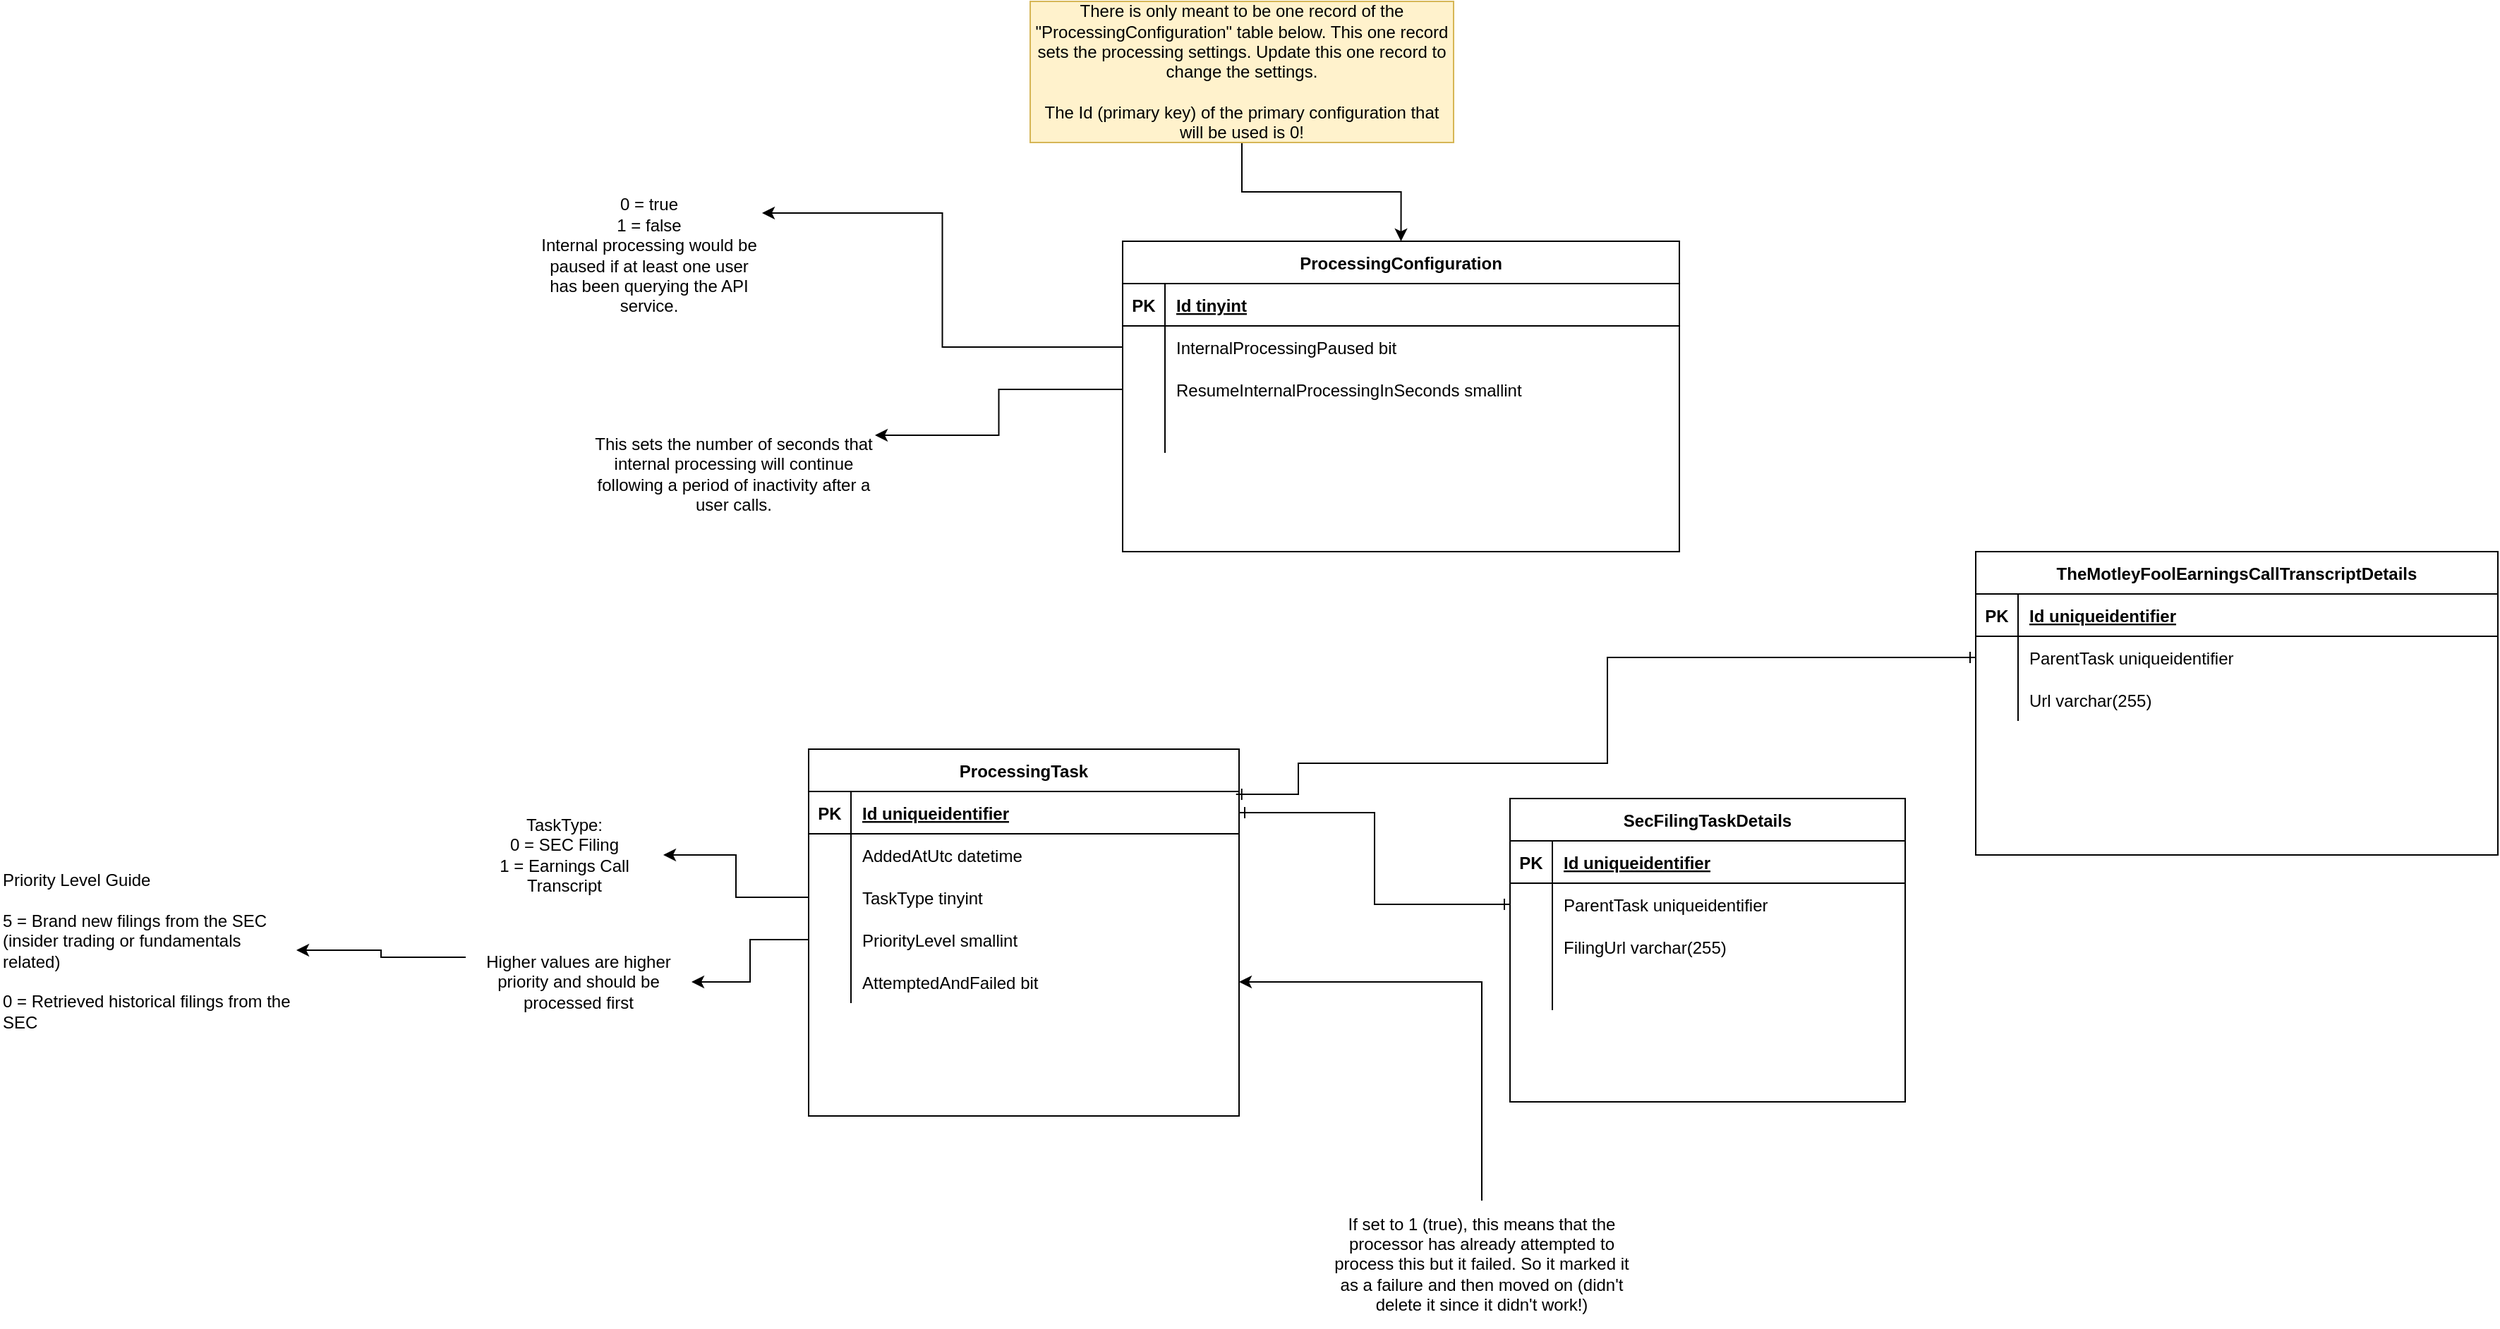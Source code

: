 <mxfile version="14.8.4" type="device"><diagram id="chCrNx0id62vPnrjSGK8" name="Processing"><mxGraphModel dx="1852" dy="1814" grid="1" gridSize="10" guides="1" tooltips="1" connect="1" arrows="1" fold="1" page="1" pageScale="1" pageWidth="850" pageHeight="1100" math="0" shadow="0"><root><mxCell id="0"/><mxCell id="1" parent="0"/><mxCell id="JX-lbbVhDs74iI9ARO3D-1" value="ProcessingTask" style="shape=table;startSize=30;container=1;collapsible=1;childLayout=tableLayout;fixedRows=1;rowLines=0;fontStyle=1;align=center;resizeLast=1;" parent="1" vertex="1"><mxGeometry x="273" y="180" width="305" height="260" as="geometry"/></mxCell><mxCell id="JX-lbbVhDs74iI9ARO3D-2" value="" style="shape=partialRectangle;collapsible=0;dropTarget=0;pointerEvents=0;fillColor=none;top=0;left=0;bottom=1;right=0;points=[[0,0.5],[1,0.5]];portConstraint=eastwest;" parent="JX-lbbVhDs74iI9ARO3D-1" vertex="1"><mxGeometry y="30" width="305" height="30" as="geometry"/></mxCell><mxCell id="JX-lbbVhDs74iI9ARO3D-3" value="PK" style="shape=partialRectangle;connectable=0;fillColor=none;top=0;left=0;bottom=0;right=0;fontStyle=1;overflow=hidden;" parent="JX-lbbVhDs74iI9ARO3D-2" vertex="1"><mxGeometry width="30" height="30" as="geometry"/></mxCell><mxCell id="JX-lbbVhDs74iI9ARO3D-4" value="Id uniqueidentifier" style="shape=partialRectangle;connectable=0;fillColor=none;top=0;left=0;bottom=0;right=0;align=left;spacingLeft=6;fontStyle=5;overflow=hidden;" parent="JX-lbbVhDs74iI9ARO3D-2" vertex="1"><mxGeometry x="30" width="275" height="30" as="geometry"/></mxCell><mxCell id="JX-lbbVhDs74iI9ARO3D-5" value="" style="shape=partialRectangle;collapsible=0;dropTarget=0;pointerEvents=0;fillColor=none;top=0;left=0;bottom=0;right=0;points=[[0,0.5],[1,0.5]];portConstraint=eastwest;" parent="JX-lbbVhDs74iI9ARO3D-1" vertex="1"><mxGeometry y="60" width="305" height="30" as="geometry"/></mxCell><mxCell id="JX-lbbVhDs74iI9ARO3D-6" value="" style="shape=partialRectangle;connectable=0;fillColor=none;top=0;left=0;bottom=0;right=0;editable=1;overflow=hidden;" parent="JX-lbbVhDs74iI9ARO3D-5" vertex="1"><mxGeometry width="30" height="30" as="geometry"/></mxCell><mxCell id="JX-lbbVhDs74iI9ARO3D-7" value="AddedAtUtc datetime" style="shape=partialRectangle;connectable=0;fillColor=none;top=0;left=0;bottom=0;right=0;align=left;spacingLeft=6;overflow=hidden;" parent="JX-lbbVhDs74iI9ARO3D-5" vertex="1"><mxGeometry x="30" width="275" height="30" as="geometry"/></mxCell><mxCell id="JX-lbbVhDs74iI9ARO3D-8" value="" style="shape=partialRectangle;collapsible=0;dropTarget=0;pointerEvents=0;fillColor=none;top=0;left=0;bottom=0;right=0;points=[[0,0.5],[1,0.5]];portConstraint=eastwest;" parent="JX-lbbVhDs74iI9ARO3D-1" vertex="1"><mxGeometry y="90" width="305" height="30" as="geometry"/></mxCell><mxCell id="JX-lbbVhDs74iI9ARO3D-9" value="" style="shape=partialRectangle;connectable=0;fillColor=none;top=0;left=0;bottom=0;right=0;editable=1;overflow=hidden;" parent="JX-lbbVhDs74iI9ARO3D-8" vertex="1"><mxGeometry width="30" height="30" as="geometry"/></mxCell><mxCell id="JX-lbbVhDs74iI9ARO3D-10" value="TaskType tinyint" style="shape=partialRectangle;connectable=0;fillColor=none;top=0;left=0;bottom=0;right=0;align=left;spacingLeft=6;overflow=hidden;" parent="JX-lbbVhDs74iI9ARO3D-8" vertex="1"><mxGeometry x="30" width="275" height="30" as="geometry"/></mxCell><mxCell id="JX-lbbVhDs74iI9ARO3D-11" value="" style="shape=partialRectangle;collapsible=0;dropTarget=0;pointerEvents=0;fillColor=none;top=0;left=0;bottom=0;right=0;points=[[0,0.5],[1,0.5]];portConstraint=eastwest;" parent="JX-lbbVhDs74iI9ARO3D-1" vertex="1"><mxGeometry y="120" width="305" height="30" as="geometry"/></mxCell><mxCell id="JX-lbbVhDs74iI9ARO3D-12" value="" style="shape=partialRectangle;connectable=0;fillColor=none;top=0;left=0;bottom=0;right=0;editable=1;overflow=hidden;" parent="JX-lbbVhDs74iI9ARO3D-11" vertex="1"><mxGeometry width="30" height="30" as="geometry"/></mxCell><mxCell id="JX-lbbVhDs74iI9ARO3D-13" value="PriorityLevel smallint" style="shape=partialRectangle;connectable=0;fillColor=none;top=0;left=0;bottom=0;right=0;align=left;spacingLeft=6;overflow=hidden;" parent="JX-lbbVhDs74iI9ARO3D-11" vertex="1"><mxGeometry x="30" width="275" height="30" as="geometry"/></mxCell><mxCell id="4m9gpRlX5IpYeLhZKfBT-1" style="shape=partialRectangle;collapsible=0;dropTarget=0;pointerEvents=0;fillColor=none;top=0;left=0;bottom=0;right=0;points=[[0,0.5],[1,0.5]];portConstraint=eastwest;" parent="JX-lbbVhDs74iI9ARO3D-1" vertex="1"><mxGeometry y="150" width="305" height="30" as="geometry"/></mxCell><mxCell id="4m9gpRlX5IpYeLhZKfBT-2" style="shape=partialRectangle;connectable=0;fillColor=none;top=0;left=0;bottom=0;right=0;editable=1;overflow=hidden;" parent="4m9gpRlX5IpYeLhZKfBT-1" vertex="1"><mxGeometry width="30" height="30" as="geometry"/></mxCell><mxCell id="4m9gpRlX5IpYeLhZKfBT-3" value="AttemptedAndFailed bit" style="shape=partialRectangle;connectable=0;fillColor=none;top=0;left=0;bottom=0;right=0;align=left;spacingLeft=6;overflow=hidden;" parent="4m9gpRlX5IpYeLhZKfBT-1" vertex="1"><mxGeometry x="30" width="275" height="30" as="geometry"/></mxCell><mxCell id="JX-lbbVhDs74iI9ARO3D-14" value="TaskType:&lt;br&gt;0 = SEC Filing&lt;br&gt;1 = Earnings Call Transcript" style="text;html=1;strokeColor=none;fillColor=none;align=center;verticalAlign=middle;whiteSpace=wrap;rounded=0;" parent="1" vertex="1"><mxGeometry x="30" y="220" width="140" height="70" as="geometry"/></mxCell><mxCell id="JX-lbbVhDs74iI9ARO3D-15" style="edgeStyle=orthogonalEdgeStyle;rounded=0;orthogonalLoop=1;jettySize=auto;html=1;exitX=0;exitY=0.5;exitDx=0;exitDy=0;entryX=1;entryY=0.5;entryDx=0;entryDy=0;" parent="1" source="JX-lbbVhDs74iI9ARO3D-8" target="JX-lbbVhDs74iI9ARO3D-14" edge="1"><mxGeometry relative="1" as="geometry"/></mxCell><mxCell id="JX-lbbVhDs74iI9ARO3D-16" value="SecFilingTaskDetails" style="shape=table;startSize=30;container=1;collapsible=1;childLayout=tableLayout;fixedRows=1;rowLines=0;fontStyle=1;align=center;resizeLast=1;" parent="1" vertex="1"><mxGeometry x="770" y="215" width="280" height="215" as="geometry"/></mxCell><mxCell id="JX-lbbVhDs74iI9ARO3D-17" value="" style="shape=partialRectangle;collapsible=0;dropTarget=0;pointerEvents=0;fillColor=none;top=0;left=0;bottom=1;right=0;points=[[0,0.5],[1,0.5]];portConstraint=eastwest;" parent="JX-lbbVhDs74iI9ARO3D-16" vertex="1"><mxGeometry y="30" width="280" height="30" as="geometry"/></mxCell><mxCell id="JX-lbbVhDs74iI9ARO3D-18" value="PK" style="shape=partialRectangle;connectable=0;fillColor=none;top=0;left=0;bottom=0;right=0;fontStyle=1;overflow=hidden;" parent="JX-lbbVhDs74iI9ARO3D-17" vertex="1"><mxGeometry width="30" height="30" as="geometry"/></mxCell><mxCell id="JX-lbbVhDs74iI9ARO3D-19" value="Id uniqueidentifier" style="shape=partialRectangle;connectable=0;fillColor=none;top=0;left=0;bottom=0;right=0;align=left;spacingLeft=6;fontStyle=5;overflow=hidden;" parent="JX-lbbVhDs74iI9ARO3D-17" vertex="1"><mxGeometry x="30" width="250" height="30" as="geometry"/></mxCell><mxCell id="JX-lbbVhDs74iI9ARO3D-20" value="" style="shape=partialRectangle;collapsible=0;dropTarget=0;pointerEvents=0;fillColor=none;top=0;left=0;bottom=0;right=0;points=[[0,0.5],[1,0.5]];portConstraint=eastwest;" parent="JX-lbbVhDs74iI9ARO3D-16" vertex="1"><mxGeometry y="60" width="280" height="30" as="geometry"/></mxCell><mxCell id="JX-lbbVhDs74iI9ARO3D-21" value="" style="shape=partialRectangle;connectable=0;fillColor=none;top=0;left=0;bottom=0;right=0;editable=1;overflow=hidden;" parent="JX-lbbVhDs74iI9ARO3D-20" vertex="1"><mxGeometry width="30" height="30" as="geometry"/></mxCell><mxCell id="JX-lbbVhDs74iI9ARO3D-22" value="ParentTask uniqueidentifier" style="shape=partialRectangle;connectable=0;fillColor=none;top=0;left=0;bottom=0;right=0;align=left;spacingLeft=6;overflow=hidden;" parent="JX-lbbVhDs74iI9ARO3D-20" vertex="1"><mxGeometry x="30" width="250" height="30" as="geometry"/></mxCell><mxCell id="JX-lbbVhDs74iI9ARO3D-23" value="" style="shape=partialRectangle;collapsible=0;dropTarget=0;pointerEvents=0;fillColor=none;top=0;left=0;bottom=0;right=0;points=[[0,0.5],[1,0.5]];portConstraint=eastwest;" parent="JX-lbbVhDs74iI9ARO3D-16" vertex="1"><mxGeometry y="90" width="280" height="30" as="geometry"/></mxCell><mxCell id="JX-lbbVhDs74iI9ARO3D-24" value="" style="shape=partialRectangle;connectable=0;fillColor=none;top=0;left=0;bottom=0;right=0;editable=1;overflow=hidden;" parent="JX-lbbVhDs74iI9ARO3D-23" vertex="1"><mxGeometry width="30" height="30" as="geometry"/></mxCell><mxCell id="JX-lbbVhDs74iI9ARO3D-25" value="FilingUrl varchar(255)" style="shape=partialRectangle;connectable=0;fillColor=none;top=0;left=0;bottom=0;right=0;align=left;spacingLeft=6;overflow=hidden;" parent="JX-lbbVhDs74iI9ARO3D-23" vertex="1"><mxGeometry x="30" width="250" height="30" as="geometry"/></mxCell><mxCell id="JX-lbbVhDs74iI9ARO3D-26" value="" style="shape=partialRectangle;collapsible=0;dropTarget=0;pointerEvents=0;fillColor=none;top=0;left=0;bottom=0;right=0;points=[[0,0.5],[1,0.5]];portConstraint=eastwest;" parent="JX-lbbVhDs74iI9ARO3D-16" vertex="1"><mxGeometry y="120" width="280" height="30" as="geometry"/></mxCell><mxCell id="JX-lbbVhDs74iI9ARO3D-27" value="" style="shape=partialRectangle;connectable=0;fillColor=none;top=0;left=0;bottom=0;right=0;editable=1;overflow=hidden;" parent="JX-lbbVhDs74iI9ARO3D-26" vertex="1"><mxGeometry width="30" height="30" as="geometry"/></mxCell><mxCell id="JX-lbbVhDs74iI9ARO3D-28" value="" style="shape=partialRectangle;connectable=0;fillColor=none;top=0;left=0;bottom=0;right=0;align=left;spacingLeft=6;overflow=hidden;" parent="JX-lbbVhDs74iI9ARO3D-26" vertex="1"><mxGeometry x="30" width="250" height="30" as="geometry"/></mxCell><mxCell id="O-Zg7cDEJFuEonpi_grE-2" style="edgeStyle=orthogonalEdgeStyle;rounded=0;orthogonalLoop=1;jettySize=auto;html=1;exitX=0;exitY=0.25;exitDx=0;exitDy=0;entryX=1;entryY=0.5;entryDx=0;entryDy=0;" parent="1" source="JX-lbbVhDs74iI9ARO3D-29" target="O-Zg7cDEJFuEonpi_grE-1" edge="1"><mxGeometry relative="1" as="geometry"/></mxCell><mxCell id="JX-lbbVhDs74iI9ARO3D-29" value="Higher values are higher priority and should be processed first" style="text;html=1;strokeColor=none;fillColor=none;align=center;verticalAlign=middle;whiteSpace=wrap;rounded=0;" parent="1" vertex="1"><mxGeometry x="30" y="310" width="160" height="70" as="geometry"/></mxCell><mxCell id="JX-lbbVhDs74iI9ARO3D-30" style="edgeStyle=orthogonalEdgeStyle;rounded=0;orthogonalLoop=1;jettySize=auto;html=1;exitX=0;exitY=0.5;exitDx=0;exitDy=0;entryX=1;entryY=0.5;entryDx=0;entryDy=0;" parent="1" source="JX-lbbVhDs74iI9ARO3D-11" target="JX-lbbVhDs74iI9ARO3D-29" edge="1"><mxGeometry relative="1" as="geometry"/></mxCell><mxCell id="JX-lbbVhDs74iI9ARO3D-31" style="edgeStyle=orthogonalEdgeStyle;rounded=0;orthogonalLoop=1;jettySize=auto;html=1;exitX=0;exitY=0.5;exitDx=0;exitDy=0;entryX=1;entryY=0.5;entryDx=0;entryDy=0;endArrow=ERone;endFill=0;startArrow=ERone;startFill=0;" parent="1" source="JX-lbbVhDs74iI9ARO3D-20" target="JX-lbbVhDs74iI9ARO3D-2" edge="1"><mxGeometry relative="1" as="geometry"/></mxCell><mxCell id="JX-lbbVhDs74iI9ARO3D-33" value="ProcessingConfiguration" style="shape=table;startSize=30;container=1;collapsible=1;childLayout=tableLayout;fixedRows=1;rowLines=0;fontStyle=1;align=center;resizeLast=1;" parent="1" vertex="1"><mxGeometry x="495.5" y="-180" width="394.5" height="220" as="geometry"/></mxCell><mxCell id="JX-lbbVhDs74iI9ARO3D-34" value="" style="shape=partialRectangle;collapsible=0;dropTarget=0;pointerEvents=0;fillColor=none;top=0;left=0;bottom=1;right=0;points=[[0,0.5],[1,0.5]];portConstraint=eastwest;" parent="JX-lbbVhDs74iI9ARO3D-33" vertex="1"><mxGeometry y="30" width="394.5" height="30" as="geometry"/></mxCell><mxCell id="JX-lbbVhDs74iI9ARO3D-35" value="PK" style="shape=partialRectangle;connectable=0;fillColor=none;top=0;left=0;bottom=0;right=0;fontStyle=1;overflow=hidden;" parent="JX-lbbVhDs74iI9ARO3D-34" vertex="1"><mxGeometry width="30" height="30" as="geometry"/></mxCell><mxCell id="JX-lbbVhDs74iI9ARO3D-36" value="Id tinyint" style="shape=partialRectangle;connectable=0;fillColor=none;top=0;left=0;bottom=0;right=0;align=left;spacingLeft=6;fontStyle=5;overflow=hidden;" parent="JX-lbbVhDs74iI9ARO3D-34" vertex="1"><mxGeometry x="30" width="364.5" height="30" as="geometry"/></mxCell><mxCell id="JX-lbbVhDs74iI9ARO3D-37" value="" style="shape=partialRectangle;collapsible=0;dropTarget=0;pointerEvents=0;fillColor=none;top=0;left=0;bottom=0;right=0;points=[[0,0.5],[1,0.5]];portConstraint=eastwest;" parent="JX-lbbVhDs74iI9ARO3D-33" vertex="1"><mxGeometry y="60" width="394.5" height="30" as="geometry"/></mxCell><mxCell id="JX-lbbVhDs74iI9ARO3D-38" value="" style="shape=partialRectangle;connectable=0;fillColor=none;top=0;left=0;bottom=0;right=0;editable=1;overflow=hidden;" parent="JX-lbbVhDs74iI9ARO3D-37" vertex="1"><mxGeometry width="30" height="30" as="geometry"/></mxCell><mxCell id="JX-lbbVhDs74iI9ARO3D-39" value="InternalProcessingPaused bit" style="shape=partialRectangle;connectable=0;fillColor=none;top=0;left=0;bottom=0;right=0;align=left;spacingLeft=6;overflow=hidden;" parent="JX-lbbVhDs74iI9ARO3D-37" vertex="1"><mxGeometry x="30" width="364.5" height="30" as="geometry"/></mxCell><mxCell id="JX-lbbVhDs74iI9ARO3D-40" value="" style="shape=partialRectangle;collapsible=0;dropTarget=0;pointerEvents=0;fillColor=none;top=0;left=0;bottom=0;right=0;points=[[0,0.5],[1,0.5]];portConstraint=eastwest;" parent="JX-lbbVhDs74iI9ARO3D-33" vertex="1"><mxGeometry y="90" width="394.5" height="30" as="geometry"/></mxCell><mxCell id="JX-lbbVhDs74iI9ARO3D-41" value="" style="shape=partialRectangle;connectable=0;fillColor=none;top=0;left=0;bottom=0;right=0;editable=1;overflow=hidden;" parent="JX-lbbVhDs74iI9ARO3D-40" vertex="1"><mxGeometry width="30" height="30" as="geometry"/></mxCell><mxCell id="JX-lbbVhDs74iI9ARO3D-42" value="ResumeInternalProcessingInSeconds smallint" style="shape=partialRectangle;connectable=0;fillColor=none;top=0;left=0;bottom=0;right=0;align=left;spacingLeft=6;overflow=hidden;" parent="JX-lbbVhDs74iI9ARO3D-40" vertex="1"><mxGeometry x="30" width="364.5" height="30" as="geometry"/></mxCell><mxCell id="JX-lbbVhDs74iI9ARO3D-43" value="" style="shape=partialRectangle;collapsible=0;dropTarget=0;pointerEvents=0;fillColor=none;top=0;left=0;bottom=0;right=0;points=[[0,0.5],[1,0.5]];portConstraint=eastwest;" parent="JX-lbbVhDs74iI9ARO3D-33" vertex="1"><mxGeometry y="120" width="394.5" height="30" as="geometry"/></mxCell><mxCell id="JX-lbbVhDs74iI9ARO3D-44" value="" style="shape=partialRectangle;connectable=0;fillColor=none;top=0;left=0;bottom=0;right=0;editable=1;overflow=hidden;" parent="JX-lbbVhDs74iI9ARO3D-43" vertex="1"><mxGeometry width="30" height="30" as="geometry"/></mxCell><mxCell id="JX-lbbVhDs74iI9ARO3D-45" value="" style="shape=partialRectangle;connectable=0;fillColor=none;top=0;left=0;bottom=0;right=0;align=left;spacingLeft=6;overflow=hidden;" parent="JX-lbbVhDs74iI9ARO3D-43" vertex="1"><mxGeometry x="30" width="364.5" height="30" as="geometry"/></mxCell><mxCell id="JX-lbbVhDs74iI9ARO3D-46" value="0 = true&lt;br&gt;1 = false&lt;br&gt;Internal processing would be paused if at least one user has been querying the API service." style="text;html=1;strokeColor=none;fillColor=none;align=center;verticalAlign=middle;whiteSpace=wrap;rounded=0;" parent="1" vertex="1"><mxGeometry x="80" y="-230" width="160" height="120" as="geometry"/></mxCell><mxCell id="JX-lbbVhDs74iI9ARO3D-47" style="edgeStyle=orthogonalEdgeStyle;rounded=0;orthogonalLoop=1;jettySize=auto;html=1;exitX=0;exitY=0.5;exitDx=0;exitDy=0;entryX=1;entryY=0.25;entryDx=0;entryDy=0;startArrow=none;startFill=0;endArrow=classic;endFill=1;" parent="1" source="JX-lbbVhDs74iI9ARO3D-37" target="JX-lbbVhDs74iI9ARO3D-46" edge="1"><mxGeometry relative="1" as="geometry"/></mxCell><mxCell id="JX-lbbVhDs74iI9ARO3D-48" value="This sets the number of seconds that internal processing will continue following a period of inactivity after a user calls." style="text;html=1;strokeColor=none;fillColor=none;align=center;verticalAlign=middle;whiteSpace=wrap;rounded=0;" parent="1" vertex="1"><mxGeometry x="120" y="-70" width="200" height="110" as="geometry"/></mxCell><mxCell id="JX-lbbVhDs74iI9ARO3D-49" style="edgeStyle=orthogonalEdgeStyle;rounded=0;orthogonalLoop=1;jettySize=auto;html=1;exitX=0;exitY=0.5;exitDx=0;exitDy=0;entryX=1;entryY=0.25;entryDx=0;entryDy=0;startArrow=none;startFill=0;endArrow=classic;endFill=1;" parent="1" source="JX-lbbVhDs74iI9ARO3D-40" target="JX-lbbVhDs74iI9ARO3D-48" edge="1"><mxGeometry relative="1" as="geometry"/></mxCell><mxCell id="JX-lbbVhDs74iI9ARO3D-51" style="edgeStyle=orthogonalEdgeStyle;rounded=0;orthogonalLoop=1;jettySize=auto;html=1;exitX=0.5;exitY=1;exitDx=0;exitDy=0;entryX=0.5;entryY=0;entryDx=0;entryDy=0;startArrow=none;startFill=0;endArrow=classic;endFill=1;" parent="1" source="JX-lbbVhDs74iI9ARO3D-50" target="JX-lbbVhDs74iI9ARO3D-33" edge="1"><mxGeometry relative="1" as="geometry"/></mxCell><mxCell id="JX-lbbVhDs74iI9ARO3D-50" value="There is only meant to be one record of the &quot;ProcessingConfiguration&quot; table below. This one record sets the processing settings. Update this one record to change the settings.&lt;br&gt;&lt;br&gt;The Id (primary key) of the primary configuration that will be used is 0!" style="text;html=1;strokeColor=#d6b656;fillColor=#fff2cc;align=center;verticalAlign=middle;whiteSpace=wrap;rounded=0;" parent="1" vertex="1"><mxGeometry x="430" y="-350" width="300" height="100" as="geometry"/></mxCell><mxCell id="O-Zg7cDEJFuEonpi_grE-1" value="Priority Level Guide&lt;br&gt;&lt;br&gt;5 = Brand new filings from the SEC (insider trading or fundamentals related)&lt;br&gt;&lt;br&gt;0 = Retrieved historical filings from the SEC" style="text;html=1;strokeColor=none;fillColor=none;align=left;verticalAlign=middle;whiteSpace=wrap;rounded=0;" parent="1" vertex="1"><mxGeometry x="-300" y="242.5" width="210" height="160" as="geometry"/></mxCell><mxCell id="4m9gpRlX5IpYeLhZKfBT-5" style="edgeStyle=orthogonalEdgeStyle;rounded=0;orthogonalLoop=1;jettySize=auto;html=1;exitX=0.5;exitY=0;exitDx=0;exitDy=0;entryX=1;entryY=0.5;entryDx=0;entryDy=0;" parent="1" source="4m9gpRlX5IpYeLhZKfBT-4" target="4m9gpRlX5IpYeLhZKfBT-1" edge="1"><mxGeometry relative="1" as="geometry"/></mxCell><mxCell id="4m9gpRlX5IpYeLhZKfBT-4" value="If set to 1 (true), this means that the processor has already attempted to process this but it failed. So it marked it as a failure and then moved on (didn't delete it since it didn't work!)" style="text;html=1;strokeColor=none;fillColor=none;align=center;verticalAlign=middle;whiteSpace=wrap;rounded=0;" parent="1" vertex="1"><mxGeometry x="640" y="500" width="220" height="90" as="geometry"/></mxCell><mxCell id="j5C4RTV23sw0mL-JJQir-1" value="TheMotleyFoolEarningsCallTranscriptDetails" style="shape=table;startSize=30;container=1;collapsible=1;childLayout=tableLayout;fixedRows=1;rowLines=0;fontStyle=1;align=center;resizeLast=1;" vertex="1" parent="1"><mxGeometry x="1100" y="40" width="370" height="215" as="geometry"/></mxCell><mxCell id="j5C4RTV23sw0mL-JJQir-2" value="" style="shape=partialRectangle;collapsible=0;dropTarget=0;pointerEvents=0;fillColor=none;top=0;left=0;bottom=1;right=0;points=[[0,0.5],[1,0.5]];portConstraint=eastwest;" vertex="1" parent="j5C4RTV23sw0mL-JJQir-1"><mxGeometry y="30" width="370" height="30" as="geometry"/></mxCell><mxCell id="j5C4RTV23sw0mL-JJQir-3" value="PK" style="shape=partialRectangle;connectable=0;fillColor=none;top=0;left=0;bottom=0;right=0;fontStyle=1;overflow=hidden;" vertex="1" parent="j5C4RTV23sw0mL-JJQir-2"><mxGeometry width="30" height="30" as="geometry"/></mxCell><mxCell id="j5C4RTV23sw0mL-JJQir-4" value="Id uniqueidentifier" style="shape=partialRectangle;connectable=0;fillColor=none;top=0;left=0;bottom=0;right=0;align=left;spacingLeft=6;fontStyle=5;overflow=hidden;" vertex="1" parent="j5C4RTV23sw0mL-JJQir-2"><mxGeometry x="30" width="340" height="30" as="geometry"/></mxCell><mxCell id="j5C4RTV23sw0mL-JJQir-5" value="" style="shape=partialRectangle;collapsible=0;dropTarget=0;pointerEvents=0;fillColor=none;top=0;left=0;bottom=0;right=0;points=[[0,0.5],[1,0.5]];portConstraint=eastwest;" vertex="1" parent="j5C4RTV23sw0mL-JJQir-1"><mxGeometry y="60" width="370" height="30" as="geometry"/></mxCell><mxCell id="j5C4RTV23sw0mL-JJQir-6" value="" style="shape=partialRectangle;connectable=0;fillColor=none;top=0;left=0;bottom=0;right=0;editable=1;overflow=hidden;" vertex="1" parent="j5C4RTV23sw0mL-JJQir-5"><mxGeometry width="30" height="30" as="geometry"/></mxCell><mxCell id="j5C4RTV23sw0mL-JJQir-7" value="ParentTask uniqueidentifier" style="shape=partialRectangle;connectable=0;fillColor=none;top=0;left=0;bottom=0;right=0;align=left;spacingLeft=6;overflow=hidden;" vertex="1" parent="j5C4RTV23sw0mL-JJQir-5"><mxGeometry x="30" width="340" height="30" as="geometry"/></mxCell><mxCell id="j5C4RTV23sw0mL-JJQir-8" value="" style="shape=partialRectangle;collapsible=0;dropTarget=0;pointerEvents=0;fillColor=none;top=0;left=0;bottom=0;right=0;points=[[0,0.5],[1,0.5]];portConstraint=eastwest;" vertex="1" parent="j5C4RTV23sw0mL-JJQir-1"><mxGeometry y="90" width="370" height="30" as="geometry"/></mxCell><mxCell id="j5C4RTV23sw0mL-JJQir-9" value="" style="shape=partialRectangle;connectable=0;fillColor=none;top=0;left=0;bottom=0;right=0;editable=1;overflow=hidden;" vertex="1" parent="j5C4RTV23sw0mL-JJQir-8"><mxGeometry width="30" height="30" as="geometry"/></mxCell><mxCell id="j5C4RTV23sw0mL-JJQir-10" value="Url varchar(255)" style="shape=partialRectangle;connectable=0;fillColor=none;top=0;left=0;bottom=0;right=0;align=left;spacingLeft=6;overflow=hidden;" vertex="1" parent="j5C4RTV23sw0mL-JJQir-8"><mxGeometry x="30" width="340" height="30" as="geometry"/></mxCell><mxCell id="j5C4RTV23sw0mL-JJQir-14" style="edgeStyle=orthogonalEdgeStyle;rounded=0;orthogonalLoop=1;jettySize=auto;html=1;exitX=0;exitY=0.5;exitDx=0;exitDy=0;entryX=0.993;entryY=0.067;entryDx=0;entryDy=0;entryPerimeter=0;endArrow=ERone;endFill=0;startArrow=ERone;startFill=0;" edge="1" parent="1" source="j5C4RTV23sw0mL-JJQir-5" target="JX-lbbVhDs74iI9ARO3D-2"><mxGeometry relative="1" as="geometry"><Array as="points"><mxPoint x="839" y="115"/><mxPoint x="839" y="190"/><mxPoint x="620" y="190"/><mxPoint x="620" y="212"/></Array></mxGeometry></mxCell></root></mxGraphModel></diagram></mxfile>